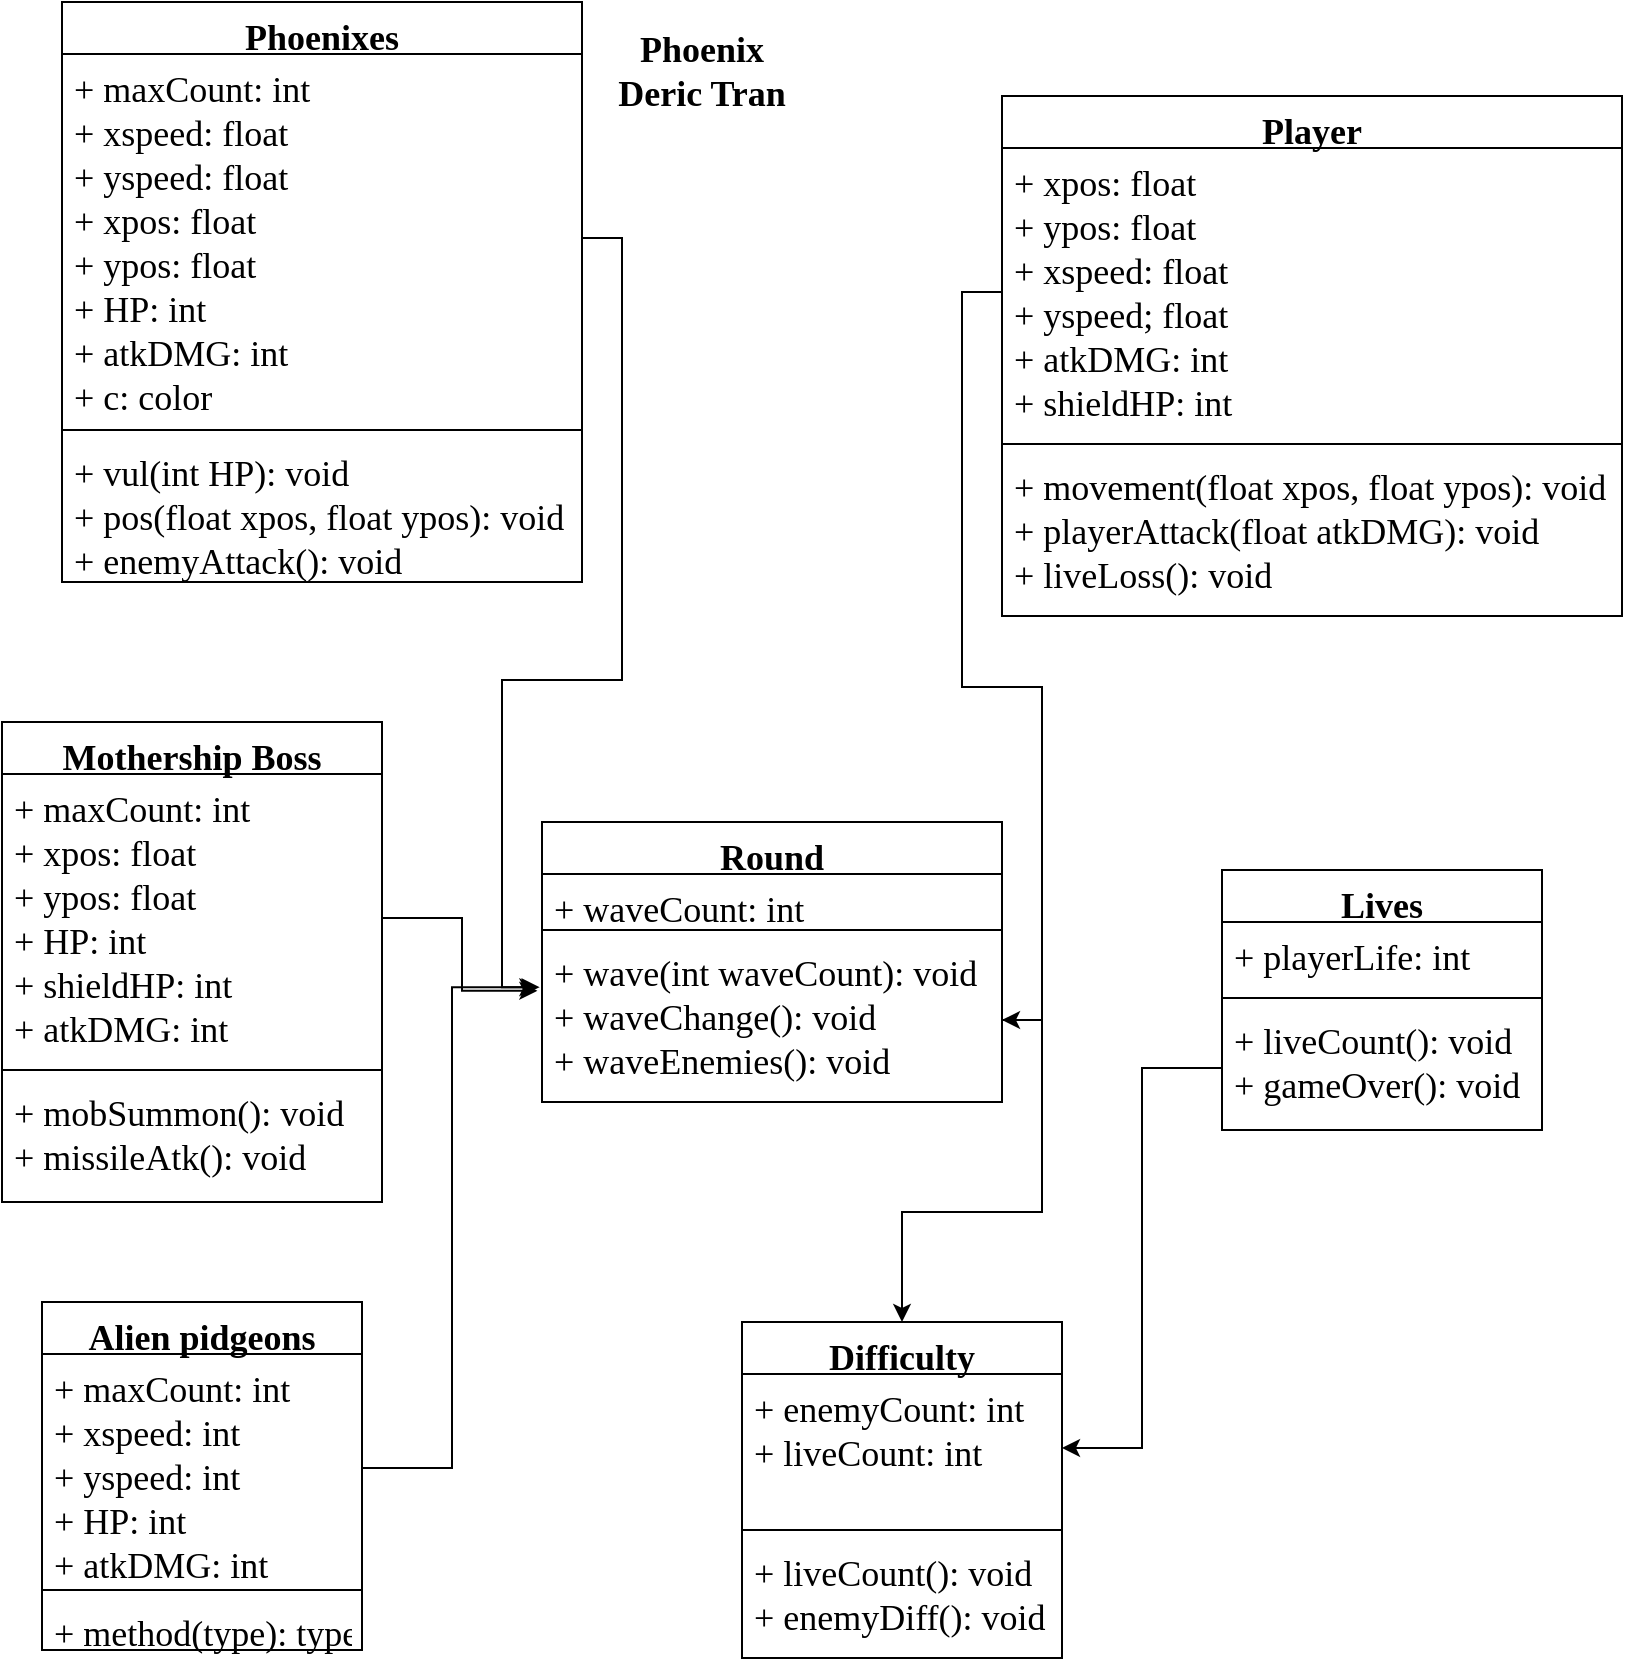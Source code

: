 <mxfile version="15.8.2" type="github">
  <diagram id="6ko1-yFrxwayHxXGvpoK" name="Page-1">
    <mxGraphModel dx="706" dy="997" grid="1" gridSize="10" guides="1" tooltips="1" connect="1" arrows="1" fold="1" page="1" pageScale="1" pageWidth="850" pageHeight="1100" math="0" shadow="0">
      <root>
        <mxCell id="0" />
        <mxCell id="1" parent="0" />
        <mxCell id="-5ycdc_25xC9KbkTk0qQ-3" value="&lt;font style=&quot;font-size: 18px&quot; face=&quot;Lucida Console&quot;&gt;&lt;b&gt;Phoenix&lt;br&gt;Deric Tran&lt;/b&gt;&lt;/font&gt;" style="text;html=1;strokeColor=none;fillColor=none;align=center;verticalAlign=middle;whiteSpace=wrap;rounded=0;" vertex="1" parent="1">
          <mxGeometry x="300" y="50" width="120" height="30" as="geometry" />
        </mxCell>
        <mxCell id="-5ycdc_25xC9KbkTk0qQ-18" value="Alien pidgeons" style="swimlane;fontStyle=1;align=center;verticalAlign=top;childLayout=stackLayout;horizontal=1;startSize=26;horizontalStack=0;resizeParent=1;resizeParentMax=0;resizeLast=0;collapsible=1;marginBottom=0;fontFamily=Lucida Console;fontSize=18;" vertex="1" parent="1">
          <mxGeometry x="30" y="680" width="160" height="174" as="geometry" />
        </mxCell>
        <mxCell id="-5ycdc_25xC9KbkTk0qQ-19" value="+ maxCount: int&#xa;+ xspeed: int&#xa;+ yspeed: int&#xa;+ HP: int&#xa;+ atkDMG: int&#xa;" style="text;strokeColor=none;fillColor=none;align=left;verticalAlign=top;spacingLeft=4;spacingRight=4;overflow=hidden;rotatable=0;points=[[0,0.5],[1,0.5]];portConstraint=eastwest;fontFamily=Lucida Console;fontSize=18;" vertex="1" parent="-5ycdc_25xC9KbkTk0qQ-18">
          <mxGeometry y="26" width="160" height="114" as="geometry" />
        </mxCell>
        <mxCell id="-5ycdc_25xC9KbkTk0qQ-20" value="" style="line;strokeWidth=1;fillColor=none;align=left;verticalAlign=middle;spacingTop=-1;spacingLeft=3;spacingRight=3;rotatable=0;labelPosition=right;points=[];portConstraint=eastwest;fontFamily=Lucida Console;fontSize=18;" vertex="1" parent="-5ycdc_25xC9KbkTk0qQ-18">
          <mxGeometry y="140" width="160" height="8" as="geometry" />
        </mxCell>
        <mxCell id="-5ycdc_25xC9KbkTk0qQ-21" value="+ method(type): type" style="text;strokeColor=none;fillColor=none;align=left;verticalAlign=top;spacingLeft=4;spacingRight=4;overflow=hidden;rotatable=0;points=[[0,0.5],[1,0.5]];portConstraint=eastwest;fontFamily=Lucida Console;fontSize=18;" vertex="1" parent="-5ycdc_25xC9KbkTk0qQ-18">
          <mxGeometry y="148" width="160" height="26" as="geometry" />
        </mxCell>
        <mxCell id="-5ycdc_25xC9KbkTk0qQ-23" value="Player" style="swimlane;fontStyle=1;align=center;verticalAlign=top;childLayout=stackLayout;horizontal=1;startSize=26;horizontalStack=0;resizeParent=1;resizeParentMax=0;resizeLast=0;collapsible=1;marginBottom=0;fontFamily=Lucida Console;fontSize=18;" vertex="1" parent="1">
          <mxGeometry x="510" y="77" width="310" height="260" as="geometry" />
        </mxCell>
        <mxCell id="-5ycdc_25xC9KbkTk0qQ-24" value="+ xpos: float&#xa;+ ypos: float&#xa;+ xspeed: float&#xa;+ yspeed; float&#xa;+ atkDMG: int&#xa;+ shieldHP: int" style="text;strokeColor=none;fillColor=none;align=left;verticalAlign=top;spacingLeft=4;spacingRight=4;overflow=hidden;rotatable=0;points=[[0,0.5],[1,0.5]];portConstraint=eastwest;fontFamily=Lucida Console;fontSize=18;" vertex="1" parent="-5ycdc_25xC9KbkTk0qQ-23">
          <mxGeometry y="26" width="310" height="144" as="geometry" />
        </mxCell>
        <mxCell id="-5ycdc_25xC9KbkTk0qQ-25" value="" style="line;strokeWidth=1;fillColor=none;align=left;verticalAlign=middle;spacingTop=-1;spacingLeft=3;spacingRight=3;rotatable=0;labelPosition=right;points=[];portConstraint=eastwest;fontFamily=Lucida Console;fontSize=18;" vertex="1" parent="-5ycdc_25xC9KbkTk0qQ-23">
          <mxGeometry y="170" width="310" height="8" as="geometry" />
        </mxCell>
        <mxCell id="-5ycdc_25xC9KbkTk0qQ-26" value="+ movement(float xpos, float ypos): void&#xa;+ playerAttack(float atkDMG): void&#xa;+ liveLoss(): void" style="text;strokeColor=none;fillColor=none;align=left;verticalAlign=top;spacingLeft=4;spacingRight=4;overflow=hidden;rotatable=0;points=[[0,0.5],[1,0.5]];portConstraint=eastwest;fontFamily=Lucida Console;fontSize=18;" vertex="1" parent="-5ycdc_25xC9KbkTk0qQ-23">
          <mxGeometry y="178" width="310" height="82" as="geometry" />
        </mxCell>
        <mxCell id="-5ycdc_25xC9KbkTk0qQ-27" value="Round" style="swimlane;fontStyle=1;align=center;verticalAlign=top;childLayout=stackLayout;horizontal=1;startSize=26;horizontalStack=0;resizeParent=1;resizeParentMax=0;resizeLast=0;collapsible=1;marginBottom=0;fontFamily=Lucida Console;fontSize=18;" vertex="1" parent="1">
          <mxGeometry x="280" y="440" width="230" height="140" as="geometry" />
        </mxCell>
        <mxCell id="-5ycdc_25xC9KbkTk0qQ-28" value="+ waveCount: int" style="text;strokeColor=none;fillColor=none;align=left;verticalAlign=top;spacingLeft=4;spacingRight=4;overflow=hidden;rotatable=0;points=[[0,0.5],[1,0.5]];portConstraint=eastwest;fontFamily=Lucida Console;fontSize=18;" vertex="1" parent="-5ycdc_25xC9KbkTk0qQ-27">
          <mxGeometry y="26" width="230" height="24" as="geometry" />
        </mxCell>
        <mxCell id="-5ycdc_25xC9KbkTk0qQ-29" value="" style="line;strokeWidth=1;fillColor=none;align=left;verticalAlign=middle;spacingTop=-1;spacingLeft=3;spacingRight=3;rotatable=0;labelPosition=right;points=[];portConstraint=eastwest;fontFamily=Lucida Console;fontSize=18;" vertex="1" parent="-5ycdc_25xC9KbkTk0qQ-27">
          <mxGeometry y="50" width="230" height="8" as="geometry" />
        </mxCell>
        <mxCell id="-5ycdc_25xC9KbkTk0qQ-30" value="+ wave(int waveCount): void&#xa;+ waveChange(): void&#xa;+ waveEnemies(): void" style="text;strokeColor=none;fillColor=none;align=left;verticalAlign=top;spacingLeft=4;spacingRight=4;overflow=hidden;rotatable=0;points=[[0,0.5],[1,0.5]];portConstraint=eastwest;fontFamily=Lucida Console;fontSize=18;" vertex="1" parent="-5ycdc_25xC9KbkTk0qQ-27">
          <mxGeometry y="58" width="230" height="82" as="geometry" />
        </mxCell>
        <mxCell id="-5ycdc_25xC9KbkTk0qQ-32" value="Phoenixes" style="swimlane;fontStyle=1;align=center;verticalAlign=top;childLayout=stackLayout;horizontal=1;startSize=26;horizontalStack=0;resizeParent=1;resizeParentMax=0;resizeLast=0;collapsible=1;marginBottom=0;fontFamily=Lucida Console;fontSize=18;" vertex="1" parent="1">
          <mxGeometry x="40" y="30" width="260" height="290" as="geometry" />
        </mxCell>
        <mxCell id="-5ycdc_25xC9KbkTk0qQ-33" value="+ maxCount: int&#xa;+ xspeed: float&#xa;+ yspeed: float&#xa;+ xpos: float&#xa;+ ypos: float&#xa;+ HP: int&#xa;+ atkDMG: int&#xa;+ c: color" style="text;strokeColor=none;fillColor=none;align=left;verticalAlign=top;spacingLeft=4;spacingRight=4;overflow=hidden;rotatable=0;points=[[0,0.5],[1,0.5]];portConstraint=eastwest;fontFamily=Lucida Console;fontSize=18;" vertex="1" parent="-5ycdc_25xC9KbkTk0qQ-32">
          <mxGeometry y="26" width="260" height="184" as="geometry" />
        </mxCell>
        <mxCell id="-5ycdc_25xC9KbkTk0qQ-34" value="" style="line;strokeWidth=1;fillColor=none;align=left;verticalAlign=middle;spacingTop=-1;spacingLeft=3;spacingRight=3;rotatable=0;labelPosition=right;points=[];portConstraint=eastwest;fontFamily=Lucida Console;fontSize=18;" vertex="1" parent="-5ycdc_25xC9KbkTk0qQ-32">
          <mxGeometry y="210" width="260" height="8" as="geometry" />
        </mxCell>
        <mxCell id="-5ycdc_25xC9KbkTk0qQ-35" value="+ vul(int HP): void&#xa;+ pos(float xpos, float ypos): void&#xa;+ enemyAttack(): void" style="text;strokeColor=none;fillColor=none;align=left;verticalAlign=top;spacingLeft=4;spacingRight=4;overflow=hidden;rotatable=0;points=[[0,0.5],[1,0.5]];portConstraint=eastwest;fontFamily=Lucida Console;fontSize=18;" vertex="1" parent="-5ycdc_25xC9KbkTk0qQ-32">
          <mxGeometry y="218" width="260" height="72" as="geometry" />
        </mxCell>
        <mxCell id="-5ycdc_25xC9KbkTk0qQ-36" value="Mothership Boss" style="swimlane;fontStyle=1;align=center;verticalAlign=top;childLayout=stackLayout;horizontal=1;startSize=26;horizontalStack=0;resizeParent=1;resizeParentMax=0;resizeLast=0;collapsible=1;marginBottom=0;fontFamily=Lucida Console;fontSize=18;" vertex="1" parent="1">
          <mxGeometry x="10" y="390" width="190" height="240" as="geometry" />
        </mxCell>
        <mxCell id="-5ycdc_25xC9KbkTk0qQ-37" value="+ maxCount: int&#xa;+ xpos: float&#xa;+ ypos: float&#xa;+ HP: int&#xa;+ shieldHP: int&#xa;+ atkDMG: int" style="text;strokeColor=none;fillColor=none;align=left;verticalAlign=top;spacingLeft=4;spacingRight=4;overflow=hidden;rotatable=0;points=[[0,0.5],[1,0.5]];portConstraint=eastwest;fontFamily=Lucida Console;fontSize=18;" vertex="1" parent="-5ycdc_25xC9KbkTk0qQ-36">
          <mxGeometry y="26" width="190" height="144" as="geometry" />
        </mxCell>
        <mxCell id="-5ycdc_25xC9KbkTk0qQ-38" value="" style="line;strokeWidth=1;fillColor=none;align=left;verticalAlign=middle;spacingTop=-1;spacingLeft=3;spacingRight=3;rotatable=0;labelPosition=right;points=[];portConstraint=eastwest;fontFamily=Lucida Console;fontSize=18;" vertex="1" parent="-5ycdc_25xC9KbkTk0qQ-36">
          <mxGeometry y="170" width="190" height="8" as="geometry" />
        </mxCell>
        <mxCell id="-5ycdc_25xC9KbkTk0qQ-39" value="+ mobSummon(): void&#xa;+ missileAtk(): void" style="text;strokeColor=none;fillColor=none;align=left;verticalAlign=top;spacingLeft=4;spacingRight=4;overflow=hidden;rotatable=0;points=[[0,0.5],[1,0.5]];portConstraint=eastwest;fontFamily=Lucida Console;fontSize=18;" vertex="1" parent="-5ycdc_25xC9KbkTk0qQ-36">
          <mxGeometry y="178" width="190" height="62" as="geometry" />
        </mxCell>
        <mxCell id="-5ycdc_25xC9KbkTk0qQ-41" style="edgeStyle=orthogonalEdgeStyle;rounded=0;orthogonalLoop=1;jettySize=auto;html=1;exitX=0;exitY=0.5;exitDx=0;exitDy=0;fontFamily=Lucida Console;fontSize=18;" edge="1" parent="1" source="-5ycdc_25xC9KbkTk0qQ-24" target="-5ycdc_25xC9KbkTk0qQ-30">
          <mxGeometry relative="1" as="geometry" />
        </mxCell>
        <mxCell id="-5ycdc_25xC9KbkTk0qQ-42" style="edgeStyle=orthogonalEdgeStyle;rounded=0;orthogonalLoop=1;jettySize=auto;html=1;entryX=-0.01;entryY=0.322;entryDx=0;entryDy=0;entryPerimeter=0;fontFamily=Lucida Console;fontSize=18;" edge="1" parent="1" source="-5ycdc_25xC9KbkTk0qQ-37" target="-5ycdc_25xC9KbkTk0qQ-30">
          <mxGeometry relative="1" as="geometry" />
        </mxCell>
        <mxCell id="-5ycdc_25xC9KbkTk0qQ-44" style="edgeStyle=orthogonalEdgeStyle;rounded=0;orthogonalLoop=1;jettySize=auto;html=1;entryX=-0.01;entryY=0.3;entryDx=0;entryDy=0;entryPerimeter=0;fontFamily=Lucida Console;fontSize=18;" edge="1" parent="1" source="-5ycdc_25xC9KbkTk0qQ-33" target="-5ycdc_25xC9KbkTk0qQ-30">
          <mxGeometry relative="1" as="geometry" />
        </mxCell>
        <mxCell id="-5ycdc_25xC9KbkTk0qQ-45" style="edgeStyle=orthogonalEdgeStyle;rounded=0;orthogonalLoop=1;jettySize=auto;html=1;entryX=-0.005;entryY=0.3;entryDx=0;entryDy=0;entryPerimeter=0;fontFamily=Lucida Console;fontSize=18;" edge="1" parent="1" source="-5ycdc_25xC9KbkTk0qQ-19" target="-5ycdc_25xC9KbkTk0qQ-30">
          <mxGeometry relative="1" as="geometry" />
        </mxCell>
        <mxCell id="-5ycdc_25xC9KbkTk0qQ-46" value="Lives" style="swimlane;fontStyle=1;align=center;verticalAlign=top;childLayout=stackLayout;horizontal=1;startSize=26;horizontalStack=0;resizeParent=1;resizeParentMax=0;resizeLast=0;collapsible=1;marginBottom=0;fontFamily=Lucida Console;fontSize=18;" vertex="1" parent="1">
          <mxGeometry x="620" y="464" width="160" height="130" as="geometry" />
        </mxCell>
        <mxCell id="-5ycdc_25xC9KbkTk0qQ-47" value="+ playerLife: int" style="text;strokeColor=none;fillColor=none;align=left;verticalAlign=top;spacingLeft=4;spacingRight=4;overflow=hidden;rotatable=0;points=[[0,0.5],[1,0.5]];portConstraint=eastwest;fontFamily=Lucida Console;fontSize=18;" vertex="1" parent="-5ycdc_25xC9KbkTk0qQ-46">
          <mxGeometry y="26" width="160" height="34" as="geometry" />
        </mxCell>
        <mxCell id="-5ycdc_25xC9KbkTk0qQ-48" value="" style="line;strokeWidth=1;fillColor=none;align=left;verticalAlign=middle;spacingTop=-1;spacingLeft=3;spacingRight=3;rotatable=0;labelPosition=right;points=[];portConstraint=eastwest;fontFamily=Lucida Console;fontSize=18;" vertex="1" parent="-5ycdc_25xC9KbkTk0qQ-46">
          <mxGeometry y="60" width="160" height="8" as="geometry" />
        </mxCell>
        <mxCell id="-5ycdc_25xC9KbkTk0qQ-49" value="+ liveCount(): void&#xa;+ gameOver(): void" style="text;strokeColor=none;fillColor=none;align=left;verticalAlign=top;spacingLeft=4;spacingRight=4;overflow=hidden;rotatable=0;points=[[0,0.5],[1,0.5]];portConstraint=eastwest;fontFamily=Lucida Console;fontSize=18;" vertex="1" parent="-5ycdc_25xC9KbkTk0qQ-46">
          <mxGeometry y="68" width="160" height="62" as="geometry" />
        </mxCell>
        <mxCell id="-5ycdc_25xC9KbkTk0qQ-51" value="Difficulty" style="swimlane;fontStyle=1;align=center;verticalAlign=top;childLayout=stackLayout;horizontal=1;startSize=26;horizontalStack=0;resizeParent=1;resizeParentMax=0;resizeLast=0;collapsible=1;marginBottom=0;fontFamily=Lucida Console;fontSize=18;" vertex="1" parent="1">
          <mxGeometry x="380" y="690" width="160" height="168" as="geometry" />
        </mxCell>
        <mxCell id="-5ycdc_25xC9KbkTk0qQ-52" value="+ enemyCount: int&#xa;+ liveCount: int&#xa;" style="text;strokeColor=none;fillColor=none;align=left;verticalAlign=top;spacingLeft=4;spacingRight=4;overflow=hidden;rotatable=0;points=[[0,0.5],[1,0.5]];portConstraint=eastwest;fontFamily=Lucida Console;fontSize=18;" vertex="1" parent="-5ycdc_25xC9KbkTk0qQ-51">
          <mxGeometry y="26" width="160" height="74" as="geometry" />
        </mxCell>
        <mxCell id="-5ycdc_25xC9KbkTk0qQ-53" value="" style="line;strokeWidth=1;fillColor=none;align=left;verticalAlign=middle;spacingTop=-1;spacingLeft=3;spacingRight=3;rotatable=0;labelPosition=right;points=[];portConstraint=eastwest;fontFamily=Lucida Console;fontSize=18;" vertex="1" parent="-5ycdc_25xC9KbkTk0qQ-51">
          <mxGeometry y="100" width="160" height="8" as="geometry" />
        </mxCell>
        <mxCell id="-5ycdc_25xC9KbkTk0qQ-54" value="+ liveCount(): void&#xa;+ enemyDiff(): void" style="text;strokeColor=none;fillColor=none;align=left;verticalAlign=top;spacingLeft=4;spacingRight=4;overflow=hidden;rotatable=0;points=[[0,0.5],[1,0.5]];portConstraint=eastwest;fontFamily=Lucida Console;fontSize=18;" vertex="1" parent="-5ycdc_25xC9KbkTk0qQ-51">
          <mxGeometry y="108" width="160" height="60" as="geometry" />
        </mxCell>
        <mxCell id="-5ycdc_25xC9KbkTk0qQ-55" style="edgeStyle=orthogonalEdgeStyle;rounded=0;orthogonalLoop=1;jettySize=auto;html=1;exitX=1;exitY=0.5;exitDx=0;exitDy=0;fontFamily=Lucida Console;fontSize=18;" edge="1" parent="1" source="-5ycdc_25xC9KbkTk0qQ-30" target="-5ycdc_25xC9KbkTk0qQ-51">
          <mxGeometry relative="1" as="geometry" />
        </mxCell>
        <mxCell id="-5ycdc_25xC9KbkTk0qQ-56" style="edgeStyle=orthogonalEdgeStyle;rounded=0;orthogonalLoop=1;jettySize=auto;html=1;entryX=1;entryY=0.5;entryDx=0;entryDy=0;fontFamily=Lucida Console;fontSize=18;" edge="1" parent="1" source="-5ycdc_25xC9KbkTk0qQ-49" target="-5ycdc_25xC9KbkTk0qQ-52">
          <mxGeometry relative="1" as="geometry" />
        </mxCell>
      </root>
    </mxGraphModel>
  </diagram>
</mxfile>
